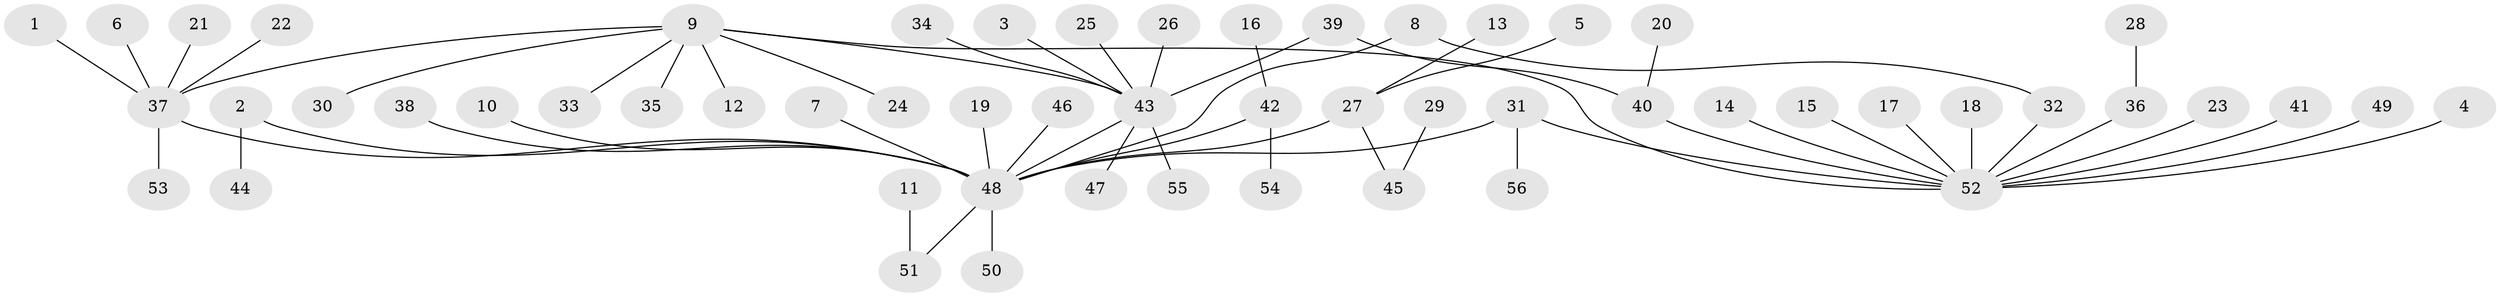 // original degree distribution, {2: 0.17117117117117117, 10: 0.009009009009009009, 17: 0.018018018018018018, 11: 0.009009009009009009, 7: 0.009009009009009009, 1: 0.6576576576576577, 4: 0.04504504504504504, 6: 0.018018018018018018, 5: 0.018018018018018018, 3: 0.04504504504504504}
// Generated by graph-tools (version 1.1) at 2025/25/03/09/25 03:25:58]
// undirected, 56 vertices, 59 edges
graph export_dot {
graph [start="1"]
  node [color=gray90,style=filled];
  1;
  2;
  3;
  4;
  5;
  6;
  7;
  8;
  9;
  10;
  11;
  12;
  13;
  14;
  15;
  16;
  17;
  18;
  19;
  20;
  21;
  22;
  23;
  24;
  25;
  26;
  27;
  28;
  29;
  30;
  31;
  32;
  33;
  34;
  35;
  36;
  37;
  38;
  39;
  40;
  41;
  42;
  43;
  44;
  45;
  46;
  47;
  48;
  49;
  50;
  51;
  52;
  53;
  54;
  55;
  56;
  1 -- 37 [weight=1.0];
  2 -- 44 [weight=1.0];
  2 -- 48 [weight=1.0];
  3 -- 43 [weight=1.0];
  4 -- 52 [weight=1.0];
  5 -- 27 [weight=1.0];
  6 -- 37 [weight=1.0];
  7 -- 48 [weight=1.0];
  8 -- 32 [weight=1.0];
  8 -- 48 [weight=1.0];
  9 -- 12 [weight=1.0];
  9 -- 24 [weight=1.0];
  9 -- 30 [weight=1.0];
  9 -- 33 [weight=1.0];
  9 -- 35 [weight=1.0];
  9 -- 37 [weight=1.0];
  9 -- 43 [weight=1.0];
  9 -- 52 [weight=1.0];
  10 -- 48 [weight=1.0];
  11 -- 51 [weight=1.0];
  13 -- 27 [weight=1.0];
  14 -- 52 [weight=1.0];
  15 -- 52 [weight=1.0];
  16 -- 42 [weight=1.0];
  17 -- 52 [weight=1.0];
  18 -- 52 [weight=1.0];
  19 -- 48 [weight=1.0];
  20 -- 40 [weight=1.0];
  21 -- 37 [weight=1.0];
  22 -- 37 [weight=1.0];
  23 -- 52 [weight=1.0];
  25 -- 43 [weight=1.0];
  26 -- 43 [weight=1.0];
  27 -- 45 [weight=1.0];
  27 -- 48 [weight=1.0];
  28 -- 36 [weight=1.0];
  29 -- 45 [weight=1.0];
  31 -- 48 [weight=1.0];
  31 -- 52 [weight=1.0];
  31 -- 56 [weight=1.0];
  32 -- 52 [weight=1.0];
  34 -- 43 [weight=1.0];
  36 -- 52 [weight=1.0];
  37 -- 48 [weight=1.0];
  37 -- 53 [weight=1.0];
  38 -- 48 [weight=1.0];
  39 -- 40 [weight=1.0];
  39 -- 43 [weight=1.0];
  40 -- 52 [weight=1.0];
  41 -- 52 [weight=1.0];
  42 -- 48 [weight=1.0];
  42 -- 54 [weight=1.0];
  43 -- 47 [weight=1.0];
  43 -- 48 [weight=1.0];
  43 -- 55 [weight=1.0];
  46 -- 48 [weight=1.0];
  48 -- 50 [weight=1.0];
  48 -- 51 [weight=1.0];
  49 -- 52 [weight=1.0];
}
